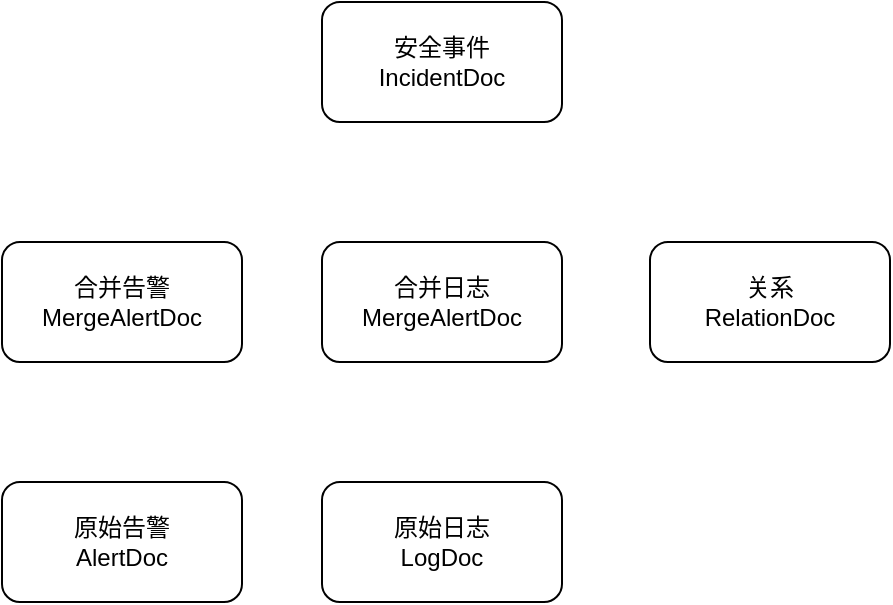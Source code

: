 <mxfile version="18.0.3" type="github">
  <diagram id="qNhb6tgec5BPuqQKYvyF" name="Page-1">
    <mxGraphModel dx="1635" dy="866" grid="1" gridSize="10" guides="1" tooltips="1" connect="1" arrows="1" fold="1" page="1" pageScale="1" pageWidth="827" pageHeight="1169" math="0" shadow="0">
      <root>
        <mxCell id="0" />
        <mxCell id="1" parent="0" />
        <mxCell id="rD7rvNQPPvMgM9-MSRBv-1" value="安全事件&lt;br&gt;IncidentDoc" style="rounded=1;whiteSpace=wrap;html=1;" vertex="1" parent="1">
          <mxGeometry x="190" y="250" width="120" height="60" as="geometry" />
        </mxCell>
        <mxCell id="rD7rvNQPPvMgM9-MSRBv-2" value="合并告警&lt;br&gt;MergeAlertDoc" style="rounded=1;whiteSpace=wrap;html=1;" vertex="1" parent="1">
          <mxGeometry x="30" y="370" width="120" height="60" as="geometry" />
        </mxCell>
        <mxCell id="rD7rvNQPPvMgM9-MSRBv-3" value="合并日志&lt;br&gt;MergeAlertDoc" style="rounded=1;whiteSpace=wrap;html=1;" vertex="1" parent="1">
          <mxGeometry x="190" y="370" width="120" height="60" as="geometry" />
        </mxCell>
        <mxCell id="rD7rvNQPPvMgM9-MSRBv-4" value="关系&lt;br&gt;RelationDoc" style="rounded=1;whiteSpace=wrap;html=1;" vertex="1" parent="1">
          <mxGeometry x="354" y="370" width="120" height="60" as="geometry" />
        </mxCell>
        <mxCell id="rD7rvNQPPvMgM9-MSRBv-5" value="原始告警&lt;br&gt;AlertDoc" style="rounded=1;whiteSpace=wrap;html=1;" vertex="1" parent="1">
          <mxGeometry x="30" y="490" width="120" height="60" as="geometry" />
        </mxCell>
        <mxCell id="rD7rvNQPPvMgM9-MSRBv-6" value="原始日志&lt;br&gt;LogDoc" style="rounded=1;whiteSpace=wrap;html=1;" vertex="1" parent="1">
          <mxGeometry x="190" y="490" width="120" height="60" as="geometry" />
        </mxCell>
      </root>
    </mxGraphModel>
  </diagram>
</mxfile>
